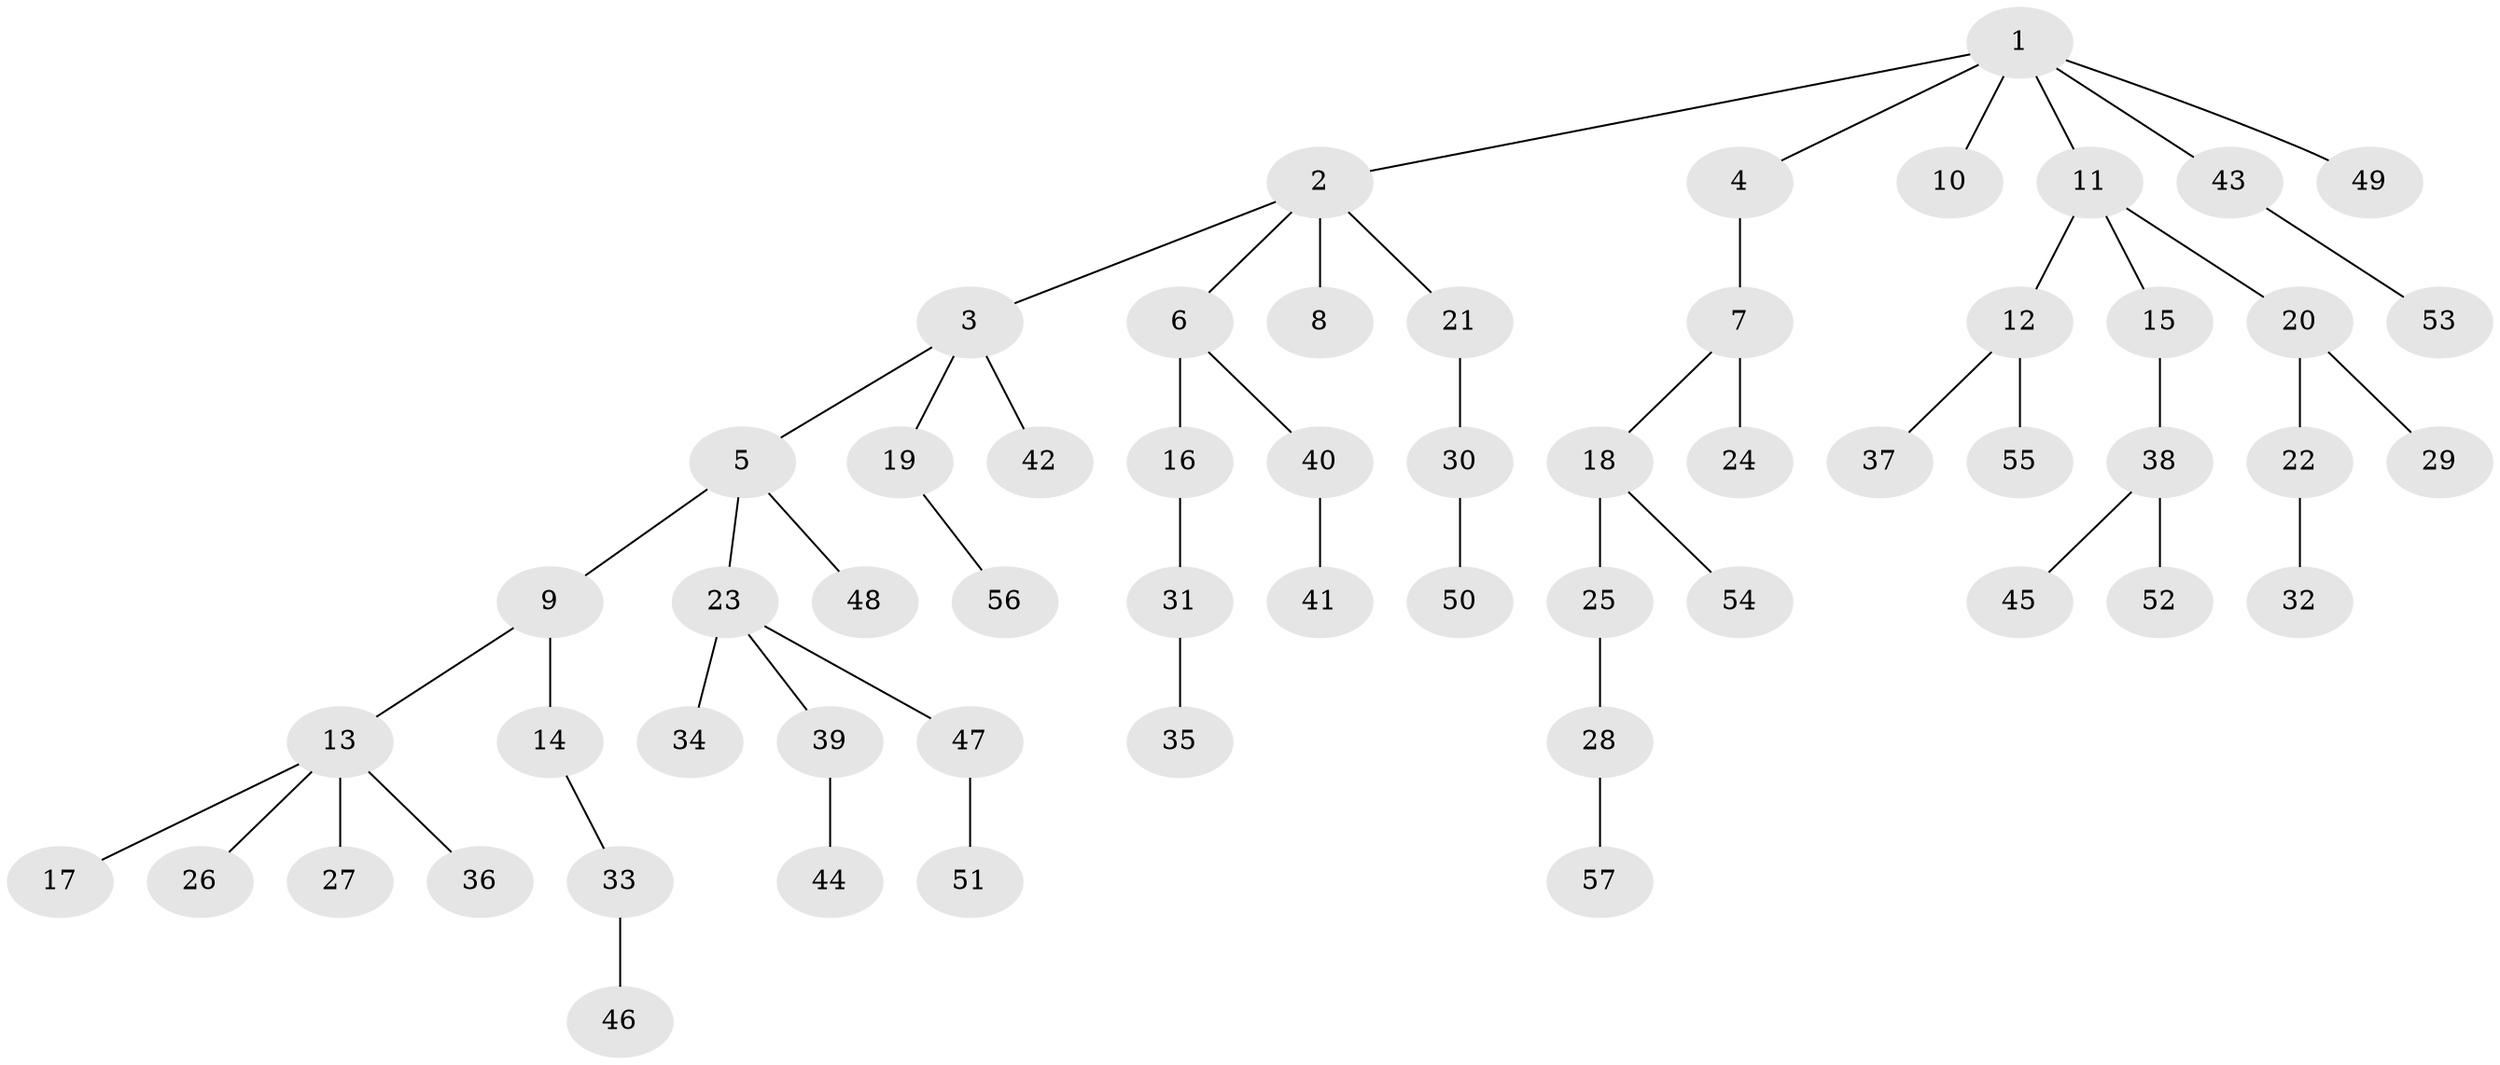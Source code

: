 // Generated by graph-tools (version 1.1) at 2025/36/03/09/25 02:36:56]
// undirected, 57 vertices, 56 edges
graph export_dot {
graph [start="1"]
  node [color=gray90,style=filled];
  1;
  2;
  3;
  4;
  5;
  6;
  7;
  8;
  9;
  10;
  11;
  12;
  13;
  14;
  15;
  16;
  17;
  18;
  19;
  20;
  21;
  22;
  23;
  24;
  25;
  26;
  27;
  28;
  29;
  30;
  31;
  32;
  33;
  34;
  35;
  36;
  37;
  38;
  39;
  40;
  41;
  42;
  43;
  44;
  45;
  46;
  47;
  48;
  49;
  50;
  51;
  52;
  53;
  54;
  55;
  56;
  57;
  1 -- 2;
  1 -- 4;
  1 -- 10;
  1 -- 11;
  1 -- 43;
  1 -- 49;
  2 -- 3;
  2 -- 6;
  2 -- 8;
  2 -- 21;
  3 -- 5;
  3 -- 19;
  3 -- 42;
  4 -- 7;
  5 -- 9;
  5 -- 23;
  5 -- 48;
  6 -- 16;
  6 -- 40;
  7 -- 18;
  7 -- 24;
  9 -- 13;
  9 -- 14;
  11 -- 12;
  11 -- 15;
  11 -- 20;
  12 -- 37;
  12 -- 55;
  13 -- 17;
  13 -- 26;
  13 -- 27;
  13 -- 36;
  14 -- 33;
  15 -- 38;
  16 -- 31;
  18 -- 25;
  18 -- 54;
  19 -- 56;
  20 -- 22;
  20 -- 29;
  21 -- 30;
  22 -- 32;
  23 -- 34;
  23 -- 39;
  23 -- 47;
  25 -- 28;
  28 -- 57;
  30 -- 50;
  31 -- 35;
  33 -- 46;
  38 -- 45;
  38 -- 52;
  39 -- 44;
  40 -- 41;
  43 -- 53;
  47 -- 51;
}
